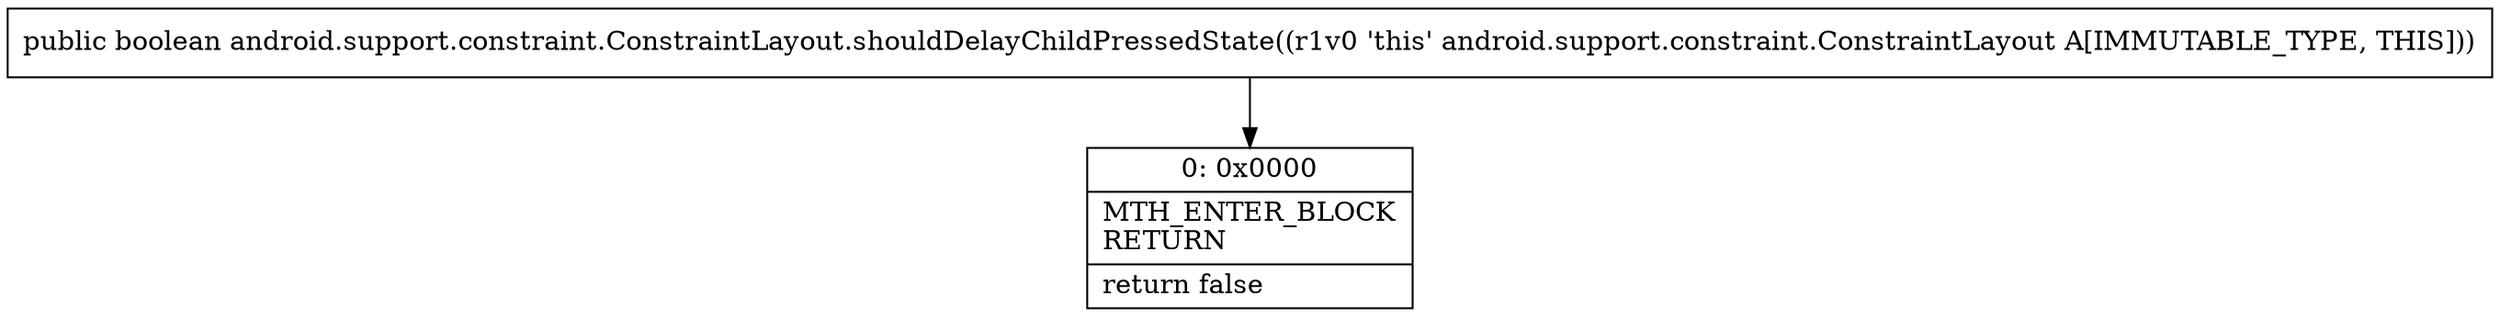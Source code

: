 digraph "CFG forandroid.support.constraint.ConstraintLayout.shouldDelayChildPressedState()Z" {
Node_0 [shape=record,label="{0\:\ 0x0000|MTH_ENTER_BLOCK\lRETURN\l|return false\l}"];
MethodNode[shape=record,label="{public boolean android.support.constraint.ConstraintLayout.shouldDelayChildPressedState((r1v0 'this' android.support.constraint.ConstraintLayout A[IMMUTABLE_TYPE, THIS])) }"];
MethodNode -> Node_0;
}

